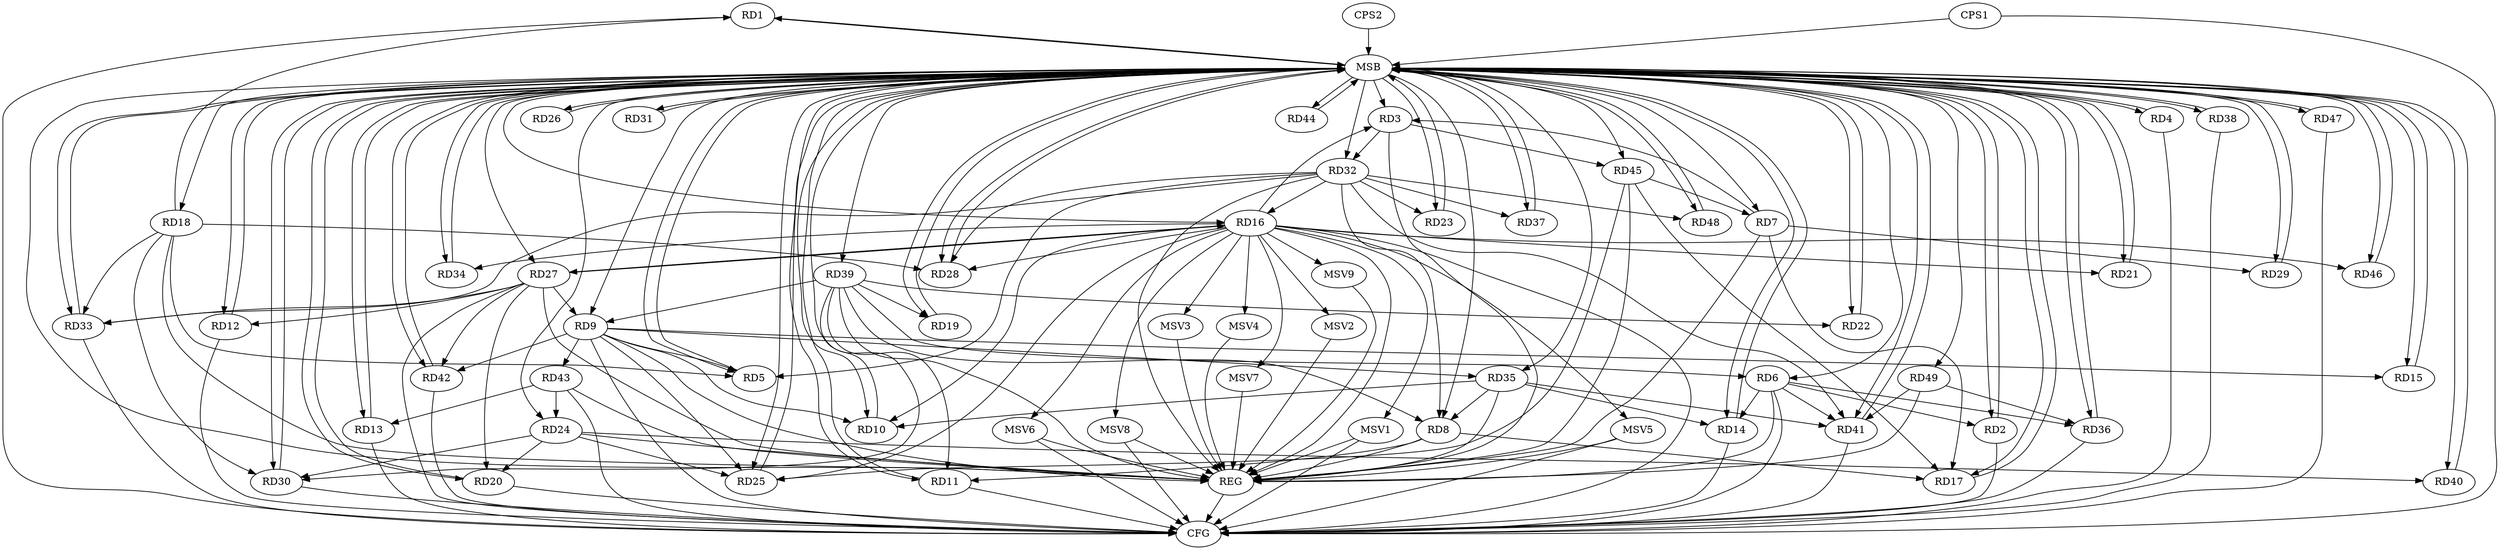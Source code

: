 strict digraph G {
  RD1 [ label="RD1" ];
  RD2 [ label="RD2" ];
  RD3 [ label="RD3" ];
  RD4 [ label="RD4" ];
  RD5 [ label="RD5" ];
  RD6 [ label="RD6" ];
  RD7 [ label="RD7" ];
  RD8 [ label="RD8" ];
  RD9 [ label="RD9" ];
  RD10 [ label="RD10" ];
  RD11 [ label="RD11" ];
  RD12 [ label="RD12" ];
  RD13 [ label="RD13" ];
  RD14 [ label="RD14" ];
  RD15 [ label="RD15" ];
  RD16 [ label="RD16" ];
  RD17 [ label="RD17" ];
  RD18 [ label="RD18" ];
  RD19 [ label="RD19" ];
  RD20 [ label="RD20" ];
  RD21 [ label="RD21" ];
  RD22 [ label="RD22" ];
  RD23 [ label="RD23" ];
  RD24 [ label="RD24" ];
  RD25 [ label="RD25" ];
  RD26 [ label="RD26" ];
  RD27 [ label="RD27" ];
  RD28 [ label="RD28" ];
  RD29 [ label="RD29" ];
  RD30 [ label="RD30" ];
  RD31 [ label="RD31" ];
  RD32 [ label="RD32" ];
  RD33 [ label="RD33" ];
  RD34 [ label="RD34" ];
  RD35 [ label="RD35" ];
  RD36 [ label="RD36" ];
  RD37 [ label="RD37" ];
  RD38 [ label="RD38" ];
  RD39 [ label="RD39" ];
  RD40 [ label="RD40" ];
  RD41 [ label="RD41" ];
  RD42 [ label="RD42" ];
  RD43 [ label="RD43" ];
  RD44 [ label="RD44" ];
  RD45 [ label="RD45" ];
  RD46 [ label="RD46" ];
  RD47 [ label="RD47" ];
  RD48 [ label="RD48" ];
  RD49 [ label="RD49" ];
  CPS1 [ label="CPS1" ];
  CPS2 [ label="CPS2" ];
  REG [ label="REG" ];
  MSB [ label="MSB" ];
  CFG [ label="CFG" ];
  MSV1 [ label="MSV1" ];
  MSV2 [ label="MSV2" ];
  MSV3 [ label="MSV3" ];
  MSV4 [ label="MSV4" ];
  MSV5 [ label="MSV5" ];
  MSV6 [ label="MSV6" ];
  MSV7 [ label="MSV7" ];
  MSV8 [ label="MSV8" ];
  MSV9 [ label="MSV9" ];
  RD18 -> RD1;
  RD6 -> RD2;
  RD7 -> RD3;
  RD16 -> RD3;
  RD3 -> RD32;
  RD3 -> RD45;
  RD9 -> RD5;
  RD18 -> RD5;
  RD32 -> RD5;
  RD6 -> RD14;
  RD6 -> RD36;
  RD39 -> RD6;
  RD6 -> RD41;
  RD7 -> RD17;
  RD7 -> RD29;
  RD45 -> RD7;
  RD8 -> RD11;
  RD8 -> RD17;
  RD32 -> RD8;
  RD35 -> RD8;
  RD39 -> RD8;
  RD9 -> RD10;
  RD9 -> RD15;
  RD9 -> RD25;
  RD27 -> RD9;
  RD9 -> RD35;
  RD39 -> RD9;
  RD9 -> RD42;
  RD9 -> RD43;
  RD16 -> RD10;
  RD35 -> RD10;
  RD39 -> RD11;
  RD27 -> RD12;
  RD43 -> RD13;
  RD35 -> RD14;
  RD16 -> RD21;
  RD16 -> RD25;
  RD16 -> RD27;
  RD27 -> RD16;
  RD16 -> RD28;
  RD32 -> RD16;
  RD16 -> RD34;
  RD16 -> RD46;
  RD45 -> RD17;
  RD18 -> RD28;
  RD18 -> RD30;
  RD18 -> RD33;
  RD39 -> RD19;
  RD24 -> RD20;
  RD27 -> RD20;
  RD39 -> RD22;
  RD32 -> RD23;
  RD24 -> RD25;
  RD24 -> RD30;
  RD24 -> RD40;
  RD43 -> RD24;
  RD45 -> RD25;
  RD27 -> RD33;
  RD27 -> RD42;
  RD32 -> RD28;
  RD39 -> RD30;
  RD32 -> RD33;
  RD32 -> RD37;
  RD32 -> RD41;
  RD32 -> RD48;
  RD35 -> RD41;
  RD49 -> RD36;
  RD49 -> RD41;
  RD3 -> REG;
  RD6 -> REG;
  RD7 -> REG;
  RD8 -> REG;
  RD9 -> REG;
  RD16 -> REG;
  RD18 -> REG;
  RD24 -> REG;
  RD27 -> REG;
  RD32 -> REG;
  RD35 -> REG;
  RD39 -> REG;
  RD43 -> REG;
  RD45 -> REG;
  RD49 -> REG;
  RD1 -> MSB;
  MSB -> RD14;
  MSB -> RD18;
  MSB -> RD23;
  MSB -> RD24;
  MSB -> RD27;
  MSB -> RD41;
  MSB -> RD47;
  MSB -> RD48;
  MSB -> REG;
  RD2 -> MSB;
  MSB -> RD6;
  MSB -> RD9;
  MSB -> RD15;
  MSB -> RD38;
  RD4 -> MSB;
  MSB -> RD3;
  MSB -> RD5;
  MSB -> RD17;
  MSB -> RD37;
  RD5 -> MSB;
  MSB -> RD4;
  MSB -> RD16;
  RD10 -> MSB;
  MSB -> RD28;
  MSB -> RD35;
  MSB -> RD49;
  RD11 -> MSB;
  MSB -> RD33;
  RD12 -> MSB;
  MSB -> RD2;
  MSB -> RD39;
  RD13 -> MSB;
  MSB -> RD21;
  MSB -> RD30;
  RD14 -> MSB;
  MSB -> RD22;
  MSB -> RD26;
  MSB -> RD36;
  MSB -> RD42;
  RD15 -> MSB;
  MSB -> RD10;
  RD17 -> MSB;
  MSB -> RD11;
  RD19 -> MSB;
  RD20 -> MSB;
  MSB -> RD12;
  MSB -> RD29;
  RD21 -> MSB;
  MSB -> RD19;
  MSB -> RD34;
  MSB -> RD46;
  RD22 -> MSB;
  MSB -> RD40;
  MSB -> RD45;
  RD23 -> MSB;
  MSB -> RD7;
  MSB -> RD25;
  MSB -> RD31;
  RD25 -> MSB;
  RD26 -> MSB;
  MSB -> RD20;
  RD28 -> MSB;
  RD29 -> MSB;
  MSB -> RD8;
  RD30 -> MSB;
  MSB -> RD32;
  MSB -> RD44;
  RD31 -> MSB;
  MSB -> RD1;
  RD33 -> MSB;
  RD34 -> MSB;
  RD36 -> MSB;
  RD37 -> MSB;
  RD38 -> MSB;
  RD40 -> MSB;
  RD41 -> MSB;
  MSB -> RD13;
  RD42 -> MSB;
  RD44 -> MSB;
  RD46 -> MSB;
  RD47 -> MSB;
  RD48 -> MSB;
  CPS1 -> MSB;
  CPS2 -> MSB;
  CPS1 -> CFG;
  RD12 -> CFG;
  RD38 -> CFG;
  RD6 -> CFG;
  RD16 -> CFG;
  RD30 -> CFG;
  RD43 -> CFG;
  RD47 -> CFG;
  RD14 -> CFG;
  RD42 -> CFG;
  RD9 -> CFG;
  RD1 -> CFG;
  RD2 -> CFG;
  RD13 -> CFG;
  RD11 -> CFG;
  RD27 -> CFG;
  RD41 -> CFG;
  RD36 -> CFG;
  RD33 -> CFG;
  RD4 -> CFG;
  RD20 -> CFG;
  REG -> CFG;
  RD16 -> MSV1;
  RD16 -> MSV2;
  MSV1 -> REG;
  MSV1 -> CFG;
  MSV2 -> REG;
  RD16 -> MSV3;
  RD16 -> MSV4;
  RD16 -> MSV5;
  RD16 -> MSV6;
  MSV3 -> REG;
  MSV4 -> REG;
  MSV5 -> REG;
  MSV5 -> CFG;
  MSV6 -> REG;
  MSV6 -> CFG;
  RD16 -> MSV7;
  RD16 -> MSV8;
  RD16 -> MSV9;
  MSV7 -> REG;
  MSV8 -> REG;
  MSV8 -> CFG;
  MSV9 -> REG;
}
